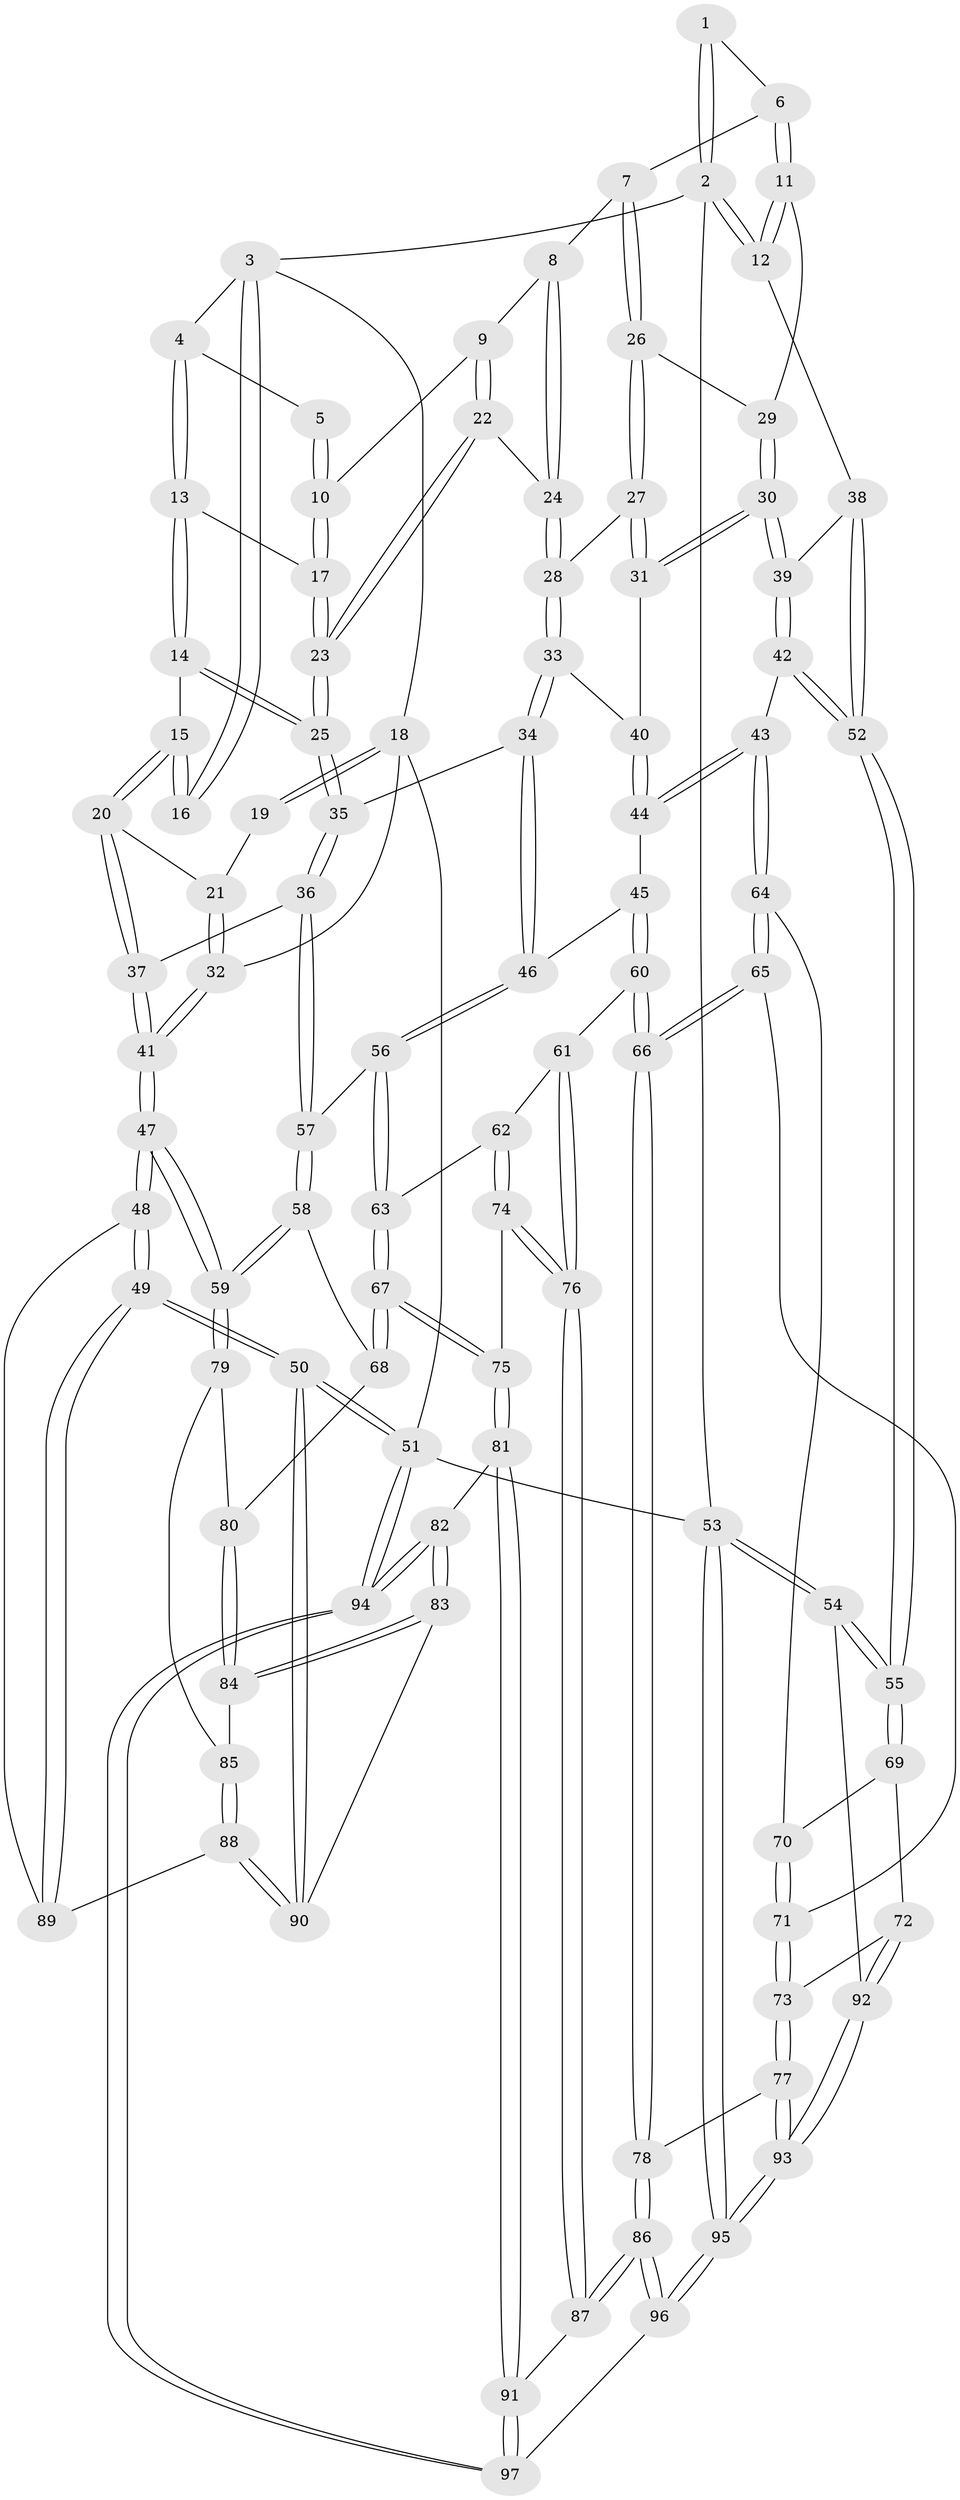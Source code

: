 // Generated by graph-tools (version 1.1) at 2025/17/03/09/25 04:17:00]
// undirected, 97 vertices, 239 edges
graph export_dot {
graph [start="1"]
  node [color=gray90,style=filled];
  1 [pos="+0.6323491205357381+0"];
  2 [pos="+1+0"];
  3 [pos="+0.306496204404166+0"];
  4 [pos="+0.3960318815345869+0"];
  5 [pos="+0.4932440620445981+0"];
  6 [pos="+0.7002651430941108+0"];
  7 [pos="+0.6965467818054026+0.136487589701997"];
  8 [pos="+0.6088074695269373+0.14736680573836897"];
  9 [pos="+0.5738472549126553+0.1405277224488487"];
  10 [pos="+0.5675751955732947+0.13675539321686098"];
  11 [pos="+0.9912049475834017+0.16400240201290972"];
  12 [pos="+1+0.13647036060564968"];
  13 [pos="+0.4020338330794613+0.02171471359966461"];
  14 [pos="+0.36638178860035975+0.22589925248037743"];
  15 [pos="+0.24601975382855398+0.2456284387378723"];
  16 [pos="+0.20243526384383226+0.018865763909714558"];
  17 [pos="+0.5101999124759646+0.17710949190481132"];
  18 [pos="+0+0"];
  19 [pos="+0.13956856750569485+0.061722638894171074"];
  20 [pos="+0.17450814918518723+0.31699256659080427"];
  21 [pos="+0.026556528043418924+0.21493925552173893"];
  22 [pos="+0.5778019375107276+0.26968906756252164"];
  23 [pos="+0.4870174794578006+0.2701043222411213"];
  24 [pos="+0.6005746640147929+0.27442467896679146"];
  25 [pos="+0.4477306285791537+0.29044317884340876"];
  26 [pos="+0.7412211161010214+0.22796443229654254"];
  27 [pos="+0.7308706715637381+0.23851850589337142"];
  28 [pos="+0.6534150021087768+0.2943776397020834"];
  29 [pos="+0.8211193098690477+0.22913722953218016"];
  30 [pos="+0.8349483445496203+0.4415616446323284"];
  31 [pos="+0.784033624253688+0.4348009238292568"];
  32 [pos="+0+0.19827161205275853"];
  33 [pos="+0.6467452603132535+0.43404810279021444"];
  34 [pos="+0.5676633372073652+0.4950027104941636"];
  35 [pos="+0.4431812181279247+0.3505319303112282"];
  36 [pos="+0.24386738492651536+0.4982531845142231"];
  37 [pos="+0.1848526439897596+0.4513412281787738"];
  38 [pos="+1+0.1976616301380803"];
  39 [pos="+0.877104413093919+0.4694753372751682"];
  40 [pos="+0.6968202851255992+0.4444182683022872"];
  41 [pos="+0+0.5637094991112686"];
  42 [pos="+0.878309355545158+0.5761929937763954"];
  43 [pos="+0.8515460499588965+0.6110451746781121"];
  44 [pos="+0.7631883648687975+0.6024644205874198"];
  45 [pos="+0.6483525806955204+0.6329900615147616"];
  46 [pos="+0.5530092655936129+0.5490384126133531"];
  47 [pos="+0+0.6108918527600038"];
  48 [pos="+0+0.8191778310753469"];
  49 [pos="+0+1"];
  50 [pos="+0+1"];
  51 [pos="+0+1"];
  52 [pos="+1+0.6416678426995871"];
  53 [pos="+1+1"];
  54 [pos="+1+0.8966134480893532"];
  55 [pos="+1+0.68678230123248"];
  56 [pos="+0.46398650705382033+0.6008405681751992"];
  57 [pos="+0.2562767634081805+0.5244464853986743"];
  58 [pos="+0.22703742954542575+0.6403629610666681"];
  59 [pos="+0+0.6605050509468641"];
  60 [pos="+0.6569145237169655+0.7327323754804184"];
  61 [pos="+0.6153663448582183+0.7414746842565717"];
  62 [pos="+0.46716117241822375+0.7015091701580511"];
  63 [pos="+0.46353030432126324+0.6056066757121924"];
  64 [pos="+0.85225964962848+0.6273437612007486"];
  65 [pos="+0.7865666053950007+0.7432511532202748"];
  66 [pos="+0.7197393528922805+0.8201378847440478"];
  67 [pos="+0.29287694380404256+0.750073339655459"];
  68 [pos="+0.226598542684901+0.700558014809885"];
  69 [pos="+0.9558477000515836+0.7312240531978282"];
  70 [pos="+0.9015700203186454+0.6979648688398367"];
  71 [pos="+0.8805262054400126+0.7724137791089728"];
  72 [pos="+0.9274335504495653+0.8586403829199861"];
  73 [pos="+0.8978678669637346+0.8561372214987341"];
  74 [pos="+0.44248825006036613+0.8053253925708871"];
  75 [pos="+0.33013384862399964+0.7925005573827933"];
  76 [pos="+0.468527122844325+0.8442626944188995"];
  77 [pos="+0.7996823381898035+0.8823786189847828"];
  78 [pos="+0.7210500464736568+0.836214740818905"];
  79 [pos="+0+0.7135430697830751"];
  80 [pos="+0.21591006208891209+0.7105830792814882"];
  81 [pos="+0.2790832430848347+0.8829235883220931"];
  82 [pos="+0.15968301690683703+0.9025276115839329"];
  83 [pos="+0.14812631481992405+0.8793304179219108"];
  84 [pos="+0.19555472642344668+0.7463596380334915"];
  85 [pos="+0.04659368085736453+0.7717463439930907"];
  86 [pos="+0.591996908726921+0.9441789600556649"];
  87 [pos="+0.4754217178133988+0.8633499131784435"];
  88 [pos="+0.08538890686165176+0.8495129360614124"];
  89 [pos="+0.051335293770365345+0.8487339105490643"];
  90 [pos="+0.08668831615951139+0.8509567975020582"];
  91 [pos="+0.3561556040772124+0.9817786721303431"];
  92 [pos="+0.9445845062605118+0.8675777024491407"];
  93 [pos="+0.8789896020714966+1"];
  94 [pos="+0.08827232105707307+1"];
  95 [pos="+0.8827266400034025+1"];
  96 [pos="+0.6036405150996206+1"];
  97 [pos="+0.30269161328704475+1"];
  1 -- 2;
  1 -- 2;
  1 -- 6;
  2 -- 3;
  2 -- 12;
  2 -- 12;
  2 -- 53;
  3 -- 4;
  3 -- 16;
  3 -- 16;
  3 -- 18;
  4 -- 5;
  4 -- 13;
  4 -- 13;
  5 -- 10;
  5 -- 10;
  6 -- 7;
  6 -- 11;
  6 -- 11;
  7 -- 8;
  7 -- 26;
  7 -- 26;
  8 -- 9;
  8 -- 24;
  8 -- 24;
  9 -- 10;
  9 -- 22;
  9 -- 22;
  10 -- 17;
  10 -- 17;
  11 -- 12;
  11 -- 12;
  11 -- 29;
  12 -- 38;
  13 -- 14;
  13 -- 14;
  13 -- 17;
  14 -- 15;
  14 -- 25;
  14 -- 25;
  15 -- 16;
  15 -- 16;
  15 -- 20;
  15 -- 20;
  17 -- 23;
  17 -- 23;
  18 -- 19;
  18 -- 19;
  18 -- 32;
  18 -- 51;
  19 -- 21;
  20 -- 21;
  20 -- 37;
  20 -- 37;
  21 -- 32;
  21 -- 32;
  22 -- 23;
  22 -- 23;
  22 -- 24;
  23 -- 25;
  23 -- 25;
  24 -- 28;
  24 -- 28;
  25 -- 35;
  25 -- 35;
  26 -- 27;
  26 -- 27;
  26 -- 29;
  27 -- 28;
  27 -- 31;
  27 -- 31;
  28 -- 33;
  28 -- 33;
  29 -- 30;
  29 -- 30;
  30 -- 31;
  30 -- 31;
  30 -- 39;
  30 -- 39;
  31 -- 40;
  32 -- 41;
  32 -- 41;
  33 -- 34;
  33 -- 34;
  33 -- 40;
  34 -- 35;
  34 -- 46;
  34 -- 46;
  35 -- 36;
  35 -- 36;
  36 -- 37;
  36 -- 57;
  36 -- 57;
  37 -- 41;
  37 -- 41;
  38 -- 39;
  38 -- 52;
  38 -- 52;
  39 -- 42;
  39 -- 42;
  40 -- 44;
  40 -- 44;
  41 -- 47;
  41 -- 47;
  42 -- 43;
  42 -- 52;
  42 -- 52;
  43 -- 44;
  43 -- 44;
  43 -- 64;
  43 -- 64;
  44 -- 45;
  45 -- 46;
  45 -- 60;
  45 -- 60;
  46 -- 56;
  46 -- 56;
  47 -- 48;
  47 -- 48;
  47 -- 59;
  47 -- 59;
  48 -- 49;
  48 -- 49;
  48 -- 89;
  49 -- 50;
  49 -- 50;
  49 -- 89;
  49 -- 89;
  50 -- 51;
  50 -- 51;
  50 -- 90;
  50 -- 90;
  51 -- 94;
  51 -- 94;
  51 -- 53;
  52 -- 55;
  52 -- 55;
  53 -- 54;
  53 -- 54;
  53 -- 95;
  53 -- 95;
  54 -- 55;
  54 -- 55;
  54 -- 92;
  55 -- 69;
  55 -- 69;
  56 -- 57;
  56 -- 63;
  56 -- 63;
  57 -- 58;
  57 -- 58;
  58 -- 59;
  58 -- 59;
  58 -- 68;
  59 -- 79;
  59 -- 79;
  60 -- 61;
  60 -- 66;
  60 -- 66;
  61 -- 62;
  61 -- 76;
  61 -- 76;
  62 -- 63;
  62 -- 74;
  62 -- 74;
  63 -- 67;
  63 -- 67;
  64 -- 65;
  64 -- 65;
  64 -- 70;
  65 -- 66;
  65 -- 66;
  65 -- 71;
  66 -- 78;
  66 -- 78;
  67 -- 68;
  67 -- 68;
  67 -- 75;
  67 -- 75;
  68 -- 80;
  69 -- 70;
  69 -- 72;
  70 -- 71;
  70 -- 71;
  71 -- 73;
  71 -- 73;
  72 -- 73;
  72 -- 92;
  72 -- 92;
  73 -- 77;
  73 -- 77;
  74 -- 75;
  74 -- 76;
  74 -- 76;
  75 -- 81;
  75 -- 81;
  76 -- 87;
  76 -- 87;
  77 -- 78;
  77 -- 93;
  77 -- 93;
  78 -- 86;
  78 -- 86;
  79 -- 80;
  79 -- 85;
  80 -- 84;
  80 -- 84;
  81 -- 82;
  81 -- 91;
  81 -- 91;
  82 -- 83;
  82 -- 83;
  82 -- 94;
  82 -- 94;
  83 -- 84;
  83 -- 84;
  83 -- 90;
  84 -- 85;
  85 -- 88;
  85 -- 88;
  86 -- 87;
  86 -- 87;
  86 -- 96;
  86 -- 96;
  87 -- 91;
  88 -- 89;
  88 -- 90;
  88 -- 90;
  91 -- 97;
  91 -- 97;
  92 -- 93;
  92 -- 93;
  93 -- 95;
  93 -- 95;
  94 -- 97;
  94 -- 97;
  95 -- 96;
  95 -- 96;
  96 -- 97;
}
